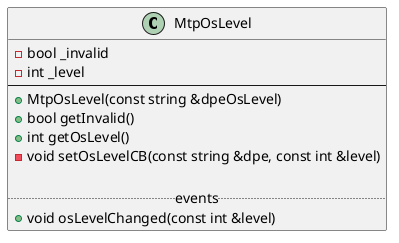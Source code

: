 @startuml
class MtpOsLevel {
    - bool _invalid
    - int _level
--
    + MtpOsLevel(const string &dpeOsLevel)
    + bool getInvalid()
    + int getOsLevel()
    - void setOsLevelCB(const string &dpe, const int &level)

    ..events..
    + void osLevelChanged(const int &level)
}
@enduml